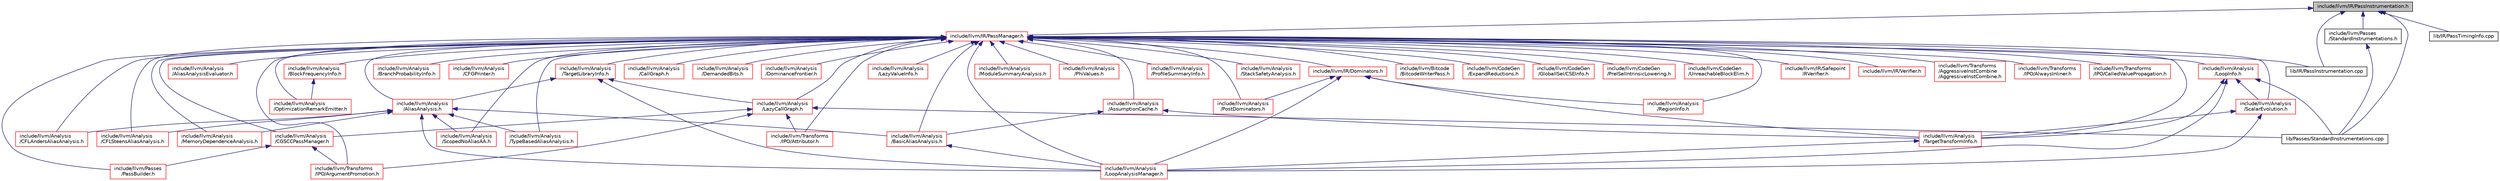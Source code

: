 digraph "include/llvm/IR/PassInstrumentation.h"
{
 // LATEX_PDF_SIZE
  bgcolor="transparent";
  edge [fontname="Helvetica",fontsize="10",labelfontname="Helvetica",labelfontsize="10"];
  node [fontname="Helvetica",fontsize="10",shape="box"];
  Node1 [label="include/llvm/IR/PassInstrumentation.h",height=0.2,width=0.4,color="black", fillcolor="grey75", style="filled", fontcolor="black",tooltip="This file defines the Pass Instrumentation classes that provide instrumentation points into the pass ..."];
  Node1 -> Node2 [dir="back",color="midnightblue",fontsize="10",style="solid",fontname="Helvetica"];
  Node2 [label="include/llvm/IR/PassManager.h",height=0.2,width=0.4,color="red",URL="$PassManager_8h.html",tooltip="This header defines various interfaces for pass management in LLVM."];
  Node2 -> Node3 [dir="back",color="midnightblue",fontsize="10",style="solid",fontname="Helvetica"];
  Node3 [label="include/llvm/Analysis\l/AliasAnalysis.h",height=0.2,width=0.4,color="red",URL="$AliasAnalysis_8h.html",tooltip=" "];
  Node3 -> Node98 [dir="back",color="midnightblue",fontsize="10",style="solid",fontname="Helvetica"];
  Node98 [label="include/llvm/Analysis\l/BasicAliasAnalysis.h",height=0.2,width=0.4,color="red",URL="$BasicAliasAnalysis_8h.html",tooltip="This is the interface for LLVM's primary stateless and local alias analysis."];
  Node98 -> Node99 [dir="back",color="midnightblue",fontsize="10",style="solid",fontname="Helvetica"];
  Node99 [label="include/llvm/Analysis\l/LoopAnalysisManager.h",height=0.2,width=0.4,color="red",URL="$LoopAnalysisManager_8h.html",tooltip="This header provides classes for managing per-loop analyses."];
  Node3 -> Node160 [dir="back",color="midnightblue",fontsize="10",style="solid",fontname="Helvetica"];
  Node160 [label="include/llvm/Analysis\l/CFLAndersAliasAnalysis.h",height=0.2,width=0.4,color="red",URL="$CFLAndersAliasAnalysis_8h.html",tooltip="This is the interface for LLVM's inclusion-based alias analysis implemented with CFL graph reachabili..."];
  Node3 -> Node162 [dir="back",color="midnightblue",fontsize="10",style="solid",fontname="Helvetica"];
  Node162 [label="include/llvm/Analysis\l/CFLSteensAliasAnalysis.h",height=0.2,width=0.4,color="red",URL="$CFLSteensAliasAnalysis_8h.html",tooltip="This is the interface for LLVM's unification-based alias analysis implemented with CFL graph reachabi..."];
  Node3 -> Node99 [dir="back",color="midnightblue",fontsize="10",style="solid",fontname="Helvetica"];
  Node3 -> Node219 [dir="back",color="midnightblue",fontsize="10",style="solid",fontname="Helvetica"];
  Node219 [label="include/llvm/Analysis\l/MemoryDependenceAnalysis.h",height=0.2,width=0.4,color="red",URL="$MemoryDependenceAnalysis_8h.html",tooltip=" "];
  Node3 -> Node251 [dir="back",color="midnightblue",fontsize="10",style="solid",fontname="Helvetica"];
  Node251 [label="include/llvm/Analysis\l/ScopedNoAliasAA.h",height=0.2,width=0.4,color="red",URL="$ScopedNoAliasAA_8h.html",tooltip="This is the interface for a metadata-based scoped no-alias analysis."];
  Node3 -> Node253 [dir="back",color="midnightblue",fontsize="10",style="solid",fontname="Helvetica"];
  Node253 [label="include/llvm/Analysis\l/TypeBasedAliasAnalysis.h",height=0.2,width=0.4,color="red",URL="$TypeBasedAliasAnalysis_8h.html",tooltip="This is the interface for a metadata-based TBAA."];
  Node2 -> Node1336 [dir="back",color="midnightblue",fontsize="10",style="solid",fontname="Helvetica"];
  Node1336 [label="include/llvm/Analysis\l/AliasAnalysisEvaluator.h",height=0.2,width=0.4,color="red",URL="$AliasAnalysisEvaluator_8h.html",tooltip="This file implements a simple N^2 alias analysis accuracy evaluator."];
  Node2 -> Node1337 [dir="back",color="midnightblue",fontsize="10",style="solid",fontname="Helvetica"];
  Node1337 [label="include/llvm/Analysis\l/AssumptionCache.h",height=0.2,width=0.4,color="red",URL="$AssumptionCache_8h.html",tooltip=" "];
  Node1337 -> Node98 [dir="back",color="midnightblue",fontsize="10",style="solid",fontname="Helvetica"];
  Node1337 -> Node1343 [dir="back",color="midnightblue",fontsize="10",style="solid",fontname="Helvetica"];
  Node1343 [label="include/llvm/Analysis\l/TargetTransformInfo.h",height=0.2,width=0.4,color="red",URL="$TargetTransformInfo_8h.html",tooltip="This pass exposes codegen information to IR-level passes."];
  Node1343 -> Node99 [dir="back",color="midnightblue",fontsize="10",style="solid",fontname="Helvetica"];
  Node2 -> Node98 [dir="back",color="midnightblue",fontsize="10",style="solid",fontname="Helvetica"];
  Node2 -> Node1377 [dir="back",color="midnightblue",fontsize="10",style="solid",fontname="Helvetica"];
  Node1377 [label="include/llvm/Analysis\l/BlockFrequencyInfo.h",height=0.2,width=0.4,color="red",URL="$BlockFrequencyInfo_8h.html",tooltip=" "];
  Node1377 -> Node1381 [dir="back",color="midnightblue",fontsize="10",style="solid",fontname="Helvetica"];
  Node1381 [label="include/llvm/Analysis\l/OptimizationRemarkEmitter.h",height=0.2,width=0.4,color="red",URL="$OptimizationRemarkEmitter_8h.html",tooltip=" "];
  Node2 -> Node1391 [dir="back",color="midnightblue",fontsize="10",style="solid",fontname="Helvetica"];
  Node1391 [label="include/llvm/Analysis\l/BranchProbabilityInfo.h",height=0.2,width=0.4,color="red",URL="$BranchProbabilityInfo_8h.html",tooltip=" "];
  Node2 -> Node1395 [dir="back",color="midnightblue",fontsize="10",style="solid",fontname="Helvetica"];
  Node1395 [label="include/llvm/Analysis\l/CFGPrinter.h",height=0.2,width=0.4,color="red",URL="$CFGPrinter_8h.html",tooltip=" "];
  Node2 -> Node160 [dir="back",color="midnightblue",fontsize="10",style="solid",fontname="Helvetica"];
  Node2 -> Node162 [dir="back",color="midnightblue",fontsize="10",style="solid",fontname="Helvetica"];
  Node2 -> Node1401 [dir="back",color="midnightblue",fontsize="10",style="solid",fontname="Helvetica"];
  Node1401 [label="include/llvm/Analysis\l/CGSCCPassManager.h",height=0.2,width=0.4,color="red",URL="$CGSCCPassManager_8h.html",tooltip="This header provides classes for managing passes over SCCs of the call graph."];
  Node1401 -> Node114 [dir="back",color="midnightblue",fontsize="10",style="solid",fontname="Helvetica"];
  Node114 [label="include/llvm/Passes\l/PassBuilder.h",height=0.2,width=0.4,color="red",URL="$PassBuilder_8h.html",tooltip="Interfaces for registering analysis passes, producing common pass manager configurations,..."];
  Node1401 -> Node1402 [dir="back",color="midnightblue",fontsize="10",style="solid",fontname="Helvetica"];
  Node1402 [label="include/llvm/Transforms\l/IPO/ArgumentPromotion.h",height=0.2,width=0.4,color="red",URL="$ArgumentPromotion_8h.html",tooltip=" "];
  Node2 -> Node1406 [dir="back",color="midnightblue",fontsize="10",style="solid",fontname="Helvetica"];
  Node1406 [label="include/llvm/Analysis\l/CallGraph.h",height=0.2,width=0.4,color="red",URL="$CallGraph_8h.html",tooltip="This file provides interfaces used to build and manipulate a call graph, which is a very useful tool ..."];
  Node2 -> Node1413 [dir="back",color="midnightblue",fontsize="10",style="solid",fontname="Helvetica"];
  Node1413 [label="include/llvm/Analysis\l/DemandedBits.h",height=0.2,width=0.4,color="red",URL="$DemandedBits_8h.html",tooltip=" "];
  Node2 -> Node1414 [dir="back",color="midnightblue",fontsize="10",style="solid",fontname="Helvetica"];
  Node1414 [label="include/llvm/Analysis\l/DominanceFrontier.h",height=0.2,width=0.4,color="red",URL="$DominanceFrontier_8h.html",tooltip=" "];
  Node2 -> Node1419 [dir="back",color="midnightblue",fontsize="10",style="solid",fontname="Helvetica"];
  Node1419 [label="include/llvm/Analysis\l/LazyCallGraph.h",height=0.2,width=0.4,color="red",URL="$LazyCallGraph_8h.html",tooltip="Implements a lazy call graph analysis and related passes for the new pass manager."];
  Node1419 -> Node1401 [dir="back",color="midnightblue",fontsize="10",style="solid",fontname="Helvetica"];
  Node1419 -> Node1402 [dir="back",color="midnightblue",fontsize="10",style="solid",fontname="Helvetica"];
  Node1419 -> Node1420 [dir="back",color="midnightblue",fontsize="10",style="solid",fontname="Helvetica"];
  Node1420 [label="include/llvm/Transforms\l/IPO/Attributor.h",height=0.2,width=0.4,color="red",URL="$Attributor_8h.html",tooltip=" "];
  Node1419 -> Node1422 [dir="back",color="midnightblue",fontsize="10",style="solid",fontname="Helvetica"];
  Node1422 [label="lib/Passes/StandardInstrumentations.cpp",height=0.2,width=0.4,color="black",URL="$StandardInstrumentations_8cpp.html",tooltip="This file defines IR-printing pass instrumentation callbacks as well as StandardInstrumentations clas..."];
  Node2 -> Node1423 [dir="back",color="midnightblue",fontsize="10",style="solid",fontname="Helvetica"];
  Node1423 [label="include/llvm/Analysis\l/LazyValueInfo.h",height=0.2,width=0.4,color="red",URL="$LazyValueInfo_8h.html",tooltip=" "];
  Node2 -> Node99 [dir="back",color="midnightblue",fontsize="10",style="solid",fontname="Helvetica"];
  Node2 -> Node1424 [dir="back",color="midnightblue",fontsize="10",style="solid",fontname="Helvetica"];
  Node1424 [label="include/llvm/Analysis\l/LoopInfo.h",height=0.2,width=0.4,color="red",URL="$LoopInfo_8h.html",tooltip=" "];
  Node1424 -> Node99 [dir="back",color="midnightblue",fontsize="10",style="solid",fontname="Helvetica"];
  Node1424 -> Node1432 [dir="back",color="midnightblue",fontsize="10",style="solid",fontname="Helvetica"];
  Node1432 [label="include/llvm/Analysis\l/ScalarEvolution.h",height=0.2,width=0.4,color="red",URL="$ScalarEvolution_8h.html",tooltip=" "];
  Node1432 -> Node99 [dir="back",color="midnightblue",fontsize="10",style="solid",fontname="Helvetica"];
  Node1432 -> Node1343 [dir="back",color="midnightblue",fontsize="10",style="solid",fontname="Helvetica"];
  Node1424 -> Node1343 [dir="back",color="midnightblue",fontsize="10",style="solid",fontname="Helvetica"];
  Node1424 -> Node1422 [dir="back",color="midnightblue",fontsize="10",style="solid",fontname="Helvetica"];
  Node2 -> Node219 [dir="back",color="midnightblue",fontsize="10",style="solid",fontname="Helvetica"];
  Node2 -> Node1450 [dir="back",color="midnightblue",fontsize="10",style="solid",fontname="Helvetica"];
  Node1450 [label="include/llvm/Analysis\l/ModuleSummaryAnalysis.h",height=0.2,width=0.4,color="red",URL="$ModuleSummaryAnalysis_8h.html",tooltip="This is the interface to build a ModuleSummaryIndex for a module."];
  Node2 -> Node1381 [dir="back",color="midnightblue",fontsize="10",style="solid",fontname="Helvetica"];
  Node2 -> Node1452 [dir="back",color="midnightblue",fontsize="10",style="solid",fontname="Helvetica"];
  Node1452 [label="include/llvm/Analysis\l/PhiValues.h",height=0.2,width=0.4,color="red",URL="$PhiValues_8h.html",tooltip=" "];
  Node2 -> Node1454 [dir="back",color="midnightblue",fontsize="10",style="solid",fontname="Helvetica"];
  Node1454 [label="include/llvm/Analysis\l/PostDominators.h",height=0.2,width=0.4,color="red",URL="$PostDominators_8h.html",tooltip=" "];
  Node2 -> Node1468 [dir="back",color="midnightblue",fontsize="10",style="solid",fontname="Helvetica"];
  Node1468 [label="include/llvm/Analysis\l/ProfileSummaryInfo.h",height=0.2,width=0.4,color="red",URL="$ProfileSummaryInfo_8h.html",tooltip=" "];
  Node2 -> Node1469 [dir="back",color="midnightblue",fontsize="10",style="solid",fontname="Helvetica"];
  Node1469 [label="include/llvm/Analysis\l/RegionInfo.h",height=0.2,width=0.4,color="red",URL="$RegionInfo_8h.html",tooltip=" "];
  Node2 -> Node1432 [dir="back",color="midnightblue",fontsize="10",style="solid",fontname="Helvetica"];
  Node2 -> Node251 [dir="back",color="midnightblue",fontsize="10",style="solid",fontname="Helvetica"];
  Node2 -> Node1473 [dir="back",color="midnightblue",fontsize="10",style="solid",fontname="Helvetica"];
  Node1473 [label="include/llvm/Analysis\l/StackSafetyAnalysis.h",height=0.2,width=0.4,color="red",URL="$StackSafetyAnalysis_8h.html",tooltip=" "];
  Node2 -> Node1474 [dir="back",color="midnightblue",fontsize="10",style="solid",fontname="Helvetica"];
  Node1474 [label="include/llvm/Analysis\l/TargetLibraryInfo.h",height=0.2,width=0.4,color="red",URL="$TargetLibraryInfo_8h.html",tooltip=" "];
  Node1474 -> Node3 [dir="back",color="midnightblue",fontsize="10",style="solid",fontname="Helvetica"];
  Node1474 -> Node1419 [dir="back",color="midnightblue",fontsize="10",style="solid",fontname="Helvetica"];
  Node1474 -> Node99 [dir="back",color="midnightblue",fontsize="10",style="solid",fontname="Helvetica"];
  Node2 -> Node1343 [dir="back",color="midnightblue",fontsize="10",style="solid",fontname="Helvetica"];
  Node2 -> Node253 [dir="back",color="midnightblue",fontsize="10",style="solid",fontname="Helvetica"];
  Node2 -> Node1489 [dir="back",color="midnightblue",fontsize="10",style="solid",fontname="Helvetica"];
  Node1489 [label="include/llvm/Bitcode\l/BitcodeWriterPass.h",height=0.2,width=0.4,color="red",URL="$BitcodeWriterPass_8h.html",tooltip="This file provides a bitcode writing pass."];
  Node2 -> Node1490 [dir="back",color="midnightblue",fontsize="10",style="solid",fontname="Helvetica"];
  Node1490 [label="include/llvm/CodeGen\l/ExpandReductions.h",height=0.2,width=0.4,color="red",URL="$ExpandReductions_8h.html",tooltip=" "];
  Node2 -> Node336 [dir="back",color="midnightblue",fontsize="10",style="solid",fontname="Helvetica"];
  Node336 [label="include/llvm/CodeGen\l/GlobalISel/CSEInfo.h",height=0.2,width=0.4,color="red",URL="$CSEInfo_8h.html",tooltip=" "];
  Node2 -> Node1491 [dir="back",color="midnightblue",fontsize="10",style="solid",fontname="Helvetica"];
  Node1491 [label="include/llvm/CodeGen\l/PreISelIntrinsicLowering.h",height=0.2,width=0.4,color="red",URL="$PreISelIntrinsicLowering_8h.html",tooltip=" "];
  Node2 -> Node1493 [dir="back",color="midnightblue",fontsize="10",style="solid",fontname="Helvetica"];
  Node1493 [label="include/llvm/CodeGen\l/UnreachableBlockElim.h",height=0.2,width=0.4,color="red",URL="$UnreachableBlockElim_8h.html",tooltip=" "];
  Node2 -> Node1494 [dir="back",color="midnightblue",fontsize="10",style="solid",fontname="Helvetica"];
  Node1494 [label="include/llvm/IR/Dominators.h",height=0.2,width=0.4,color="red",URL="$Dominators_8h.html",tooltip=" "];
  Node1494 -> Node99 [dir="back",color="midnightblue",fontsize="10",style="solid",fontname="Helvetica"];
  Node1494 -> Node1454 [dir="back",color="midnightblue",fontsize="10",style="solid",fontname="Helvetica"];
  Node1494 -> Node1469 [dir="back",color="midnightblue",fontsize="10",style="solid",fontname="Helvetica"];
  Node1494 -> Node1343 [dir="back",color="midnightblue",fontsize="10",style="solid",fontname="Helvetica"];
  Node2 -> Node1508 [dir="back",color="midnightblue",fontsize="10",style="solid",fontname="Helvetica"];
  Node1508 [label="include/llvm/IR/Safepoint\lIRVerifier.h",height=0.2,width=0.4,color="red",URL="$SafepointIRVerifier_8h.html",tooltip=" "];
  Node2 -> Node1509 [dir="back",color="midnightblue",fontsize="10",style="solid",fontname="Helvetica"];
  Node1509 [label="include/llvm/IR/Verifier.h",height=0.2,width=0.4,color="red",URL="$Verifier_8h.html",tooltip=" "];
  Node2 -> Node114 [dir="back",color="midnightblue",fontsize="10",style="solid",fontname="Helvetica"];
  Node2 -> Node1515 [dir="back",color="midnightblue",fontsize="10",style="solid",fontname="Helvetica"];
  Node1515 [label="include/llvm/Transforms\l/AggressiveInstCombine\l/AggressiveInstCombine.h",height=0.2,width=0.4,color="red",URL="$llvm_2Transforms_2AggressiveInstCombine_2AggressiveInstCombine_8h.html",tooltip="This file provides the primary interface to the aggressive instcombine pass."];
  Node2 -> Node1516 [dir="back",color="midnightblue",fontsize="10",style="solid",fontname="Helvetica"];
  Node1516 [label="include/llvm/Transforms\l/IPO/AlwaysInliner.h",height=0.2,width=0.4,color="red",URL="$AlwaysInliner_8h.html",tooltip="Provides passes to inlining \"always_inline\" functions."];
  Node2 -> Node1402 [dir="back",color="midnightblue",fontsize="10",style="solid",fontname="Helvetica"];
  Node2 -> Node1420 [dir="back",color="midnightblue",fontsize="10",style="solid",fontname="Helvetica"];
  Node2 -> Node1517 [dir="back",color="midnightblue",fontsize="10",style="solid",fontname="Helvetica"];
  Node1517 [label="include/llvm/Transforms\l/IPO/CalledValuePropagation.h",height=0.2,width=0.4,color="red",URL="$CalledValuePropagation_8h.html",tooltip=" "];
  Node2 -> Node1619 [dir="back",color="midnightblue",fontsize="10",style="solid",fontname="Helvetica"];
  Node1619 [label="lib/IR/PassInstrumentation.cpp",height=0.2,width=0.4,color="black",URL="$PassInstrumentation_8cpp.html",tooltip="This file provides the implementation of PassInstrumentation class."];
  Node1 -> Node1621 [dir="back",color="midnightblue",fontsize="10",style="solid",fontname="Helvetica"];
  Node1621 [label="include/llvm/Passes\l/StandardInstrumentations.h",height=0.2,width=0.4,color="black",URL="$StandardInstrumentations_8h.html",tooltip="This header defines a class that provides bookkeeping for all standard (i.e in-tree) pass instrumenta..."];
  Node1621 -> Node1422 [dir="back",color="midnightblue",fontsize="10",style="solid",fontname="Helvetica"];
  Node1 -> Node1619 [dir="back",color="midnightblue",fontsize="10",style="solid",fontname="Helvetica"];
  Node1 -> Node1622 [dir="back",color="midnightblue",fontsize="10",style="solid",fontname="Helvetica"];
  Node1622 [label="lib/IR/PassTimingInfo.cpp",height=0.2,width=0.4,color="black",URL="$PassTimingInfo_8cpp.html",tooltip=" "];
  Node1 -> Node1422 [dir="back",color="midnightblue",fontsize="10",style="solid",fontname="Helvetica"];
}
